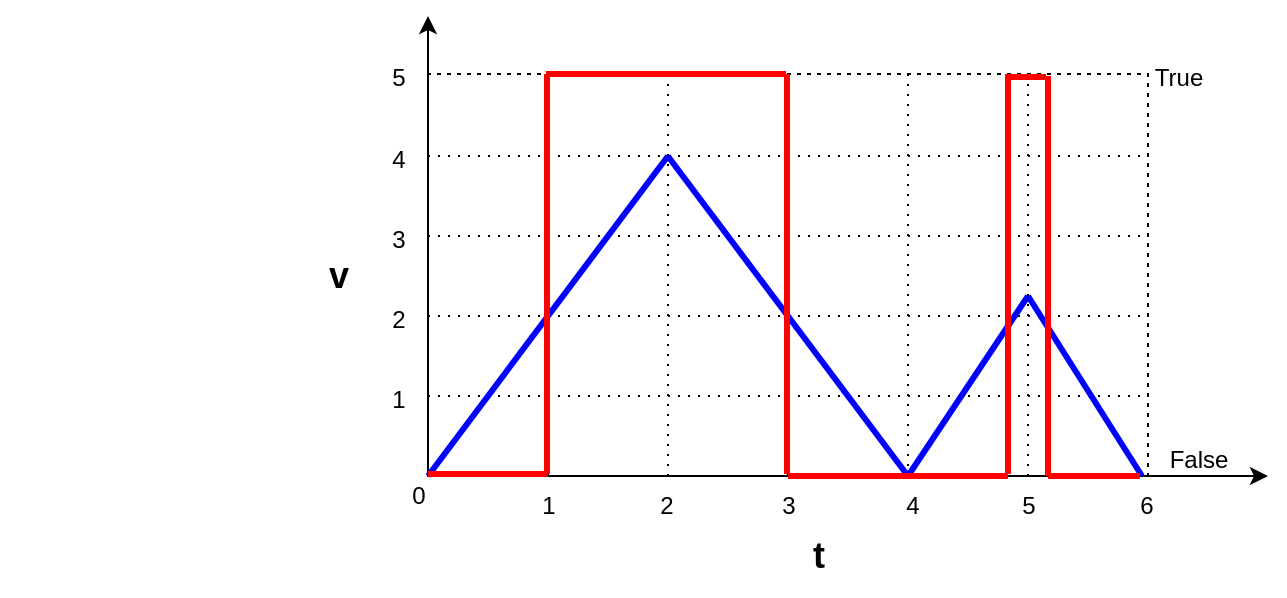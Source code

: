 <mxfile version="20.2.2" type="github"><diagram id="5J3XODai471zgQg1dDaN" name="Page-1"><mxGraphModel dx="966" dy="577" grid="1" gridSize="10" guides="1" tooltips="1" connect="1" arrows="1" fold="1" page="1" pageScale="1" pageWidth="850" pageHeight="1100" math="0" shadow="0"><root><mxCell id="0"/><mxCell id="1" parent="0"/><mxCell id="potQ0Wpa1QAsWJ4baWUA-1" value="" style="shape=table;startSize=0;container=1;collapsible=0;childLayout=tableLayout;dashed=1;dashPattern=1 4;" parent="1" vertex="1"><mxGeometry x="240" y="199" width="360" height="201" as="geometry"/></mxCell><mxCell id="potQ0Wpa1QAsWJ4baWUA-2" value="" style="shape=tableRow;horizontal=0;startSize=0;swimlaneHead=0;swimlaneBody=0;top=0;left=0;bottom=0;right=0;collapsible=0;dropTarget=0;fillColor=none;points=[[0,0.5],[1,0.5]];portConstraint=eastwest;" parent="potQ0Wpa1QAsWJ4baWUA-1" vertex="1"><mxGeometry width="360" height="41" as="geometry"/></mxCell><mxCell id="potQ0Wpa1QAsWJ4baWUA-3" value="" style="shape=partialRectangle;html=1;whiteSpace=wrap;connectable=0;overflow=hidden;fillColor=none;top=0;left=0;bottom=0;right=0;pointerEvents=1;" parent="potQ0Wpa1QAsWJ4baWUA-2" vertex="1"><mxGeometry width="60" height="41" as="geometry"><mxRectangle width="60" height="41" as="alternateBounds"/></mxGeometry></mxCell><mxCell id="potQ0Wpa1QAsWJ4baWUA-4" value="" style="shape=partialRectangle;html=1;whiteSpace=wrap;connectable=0;overflow=hidden;fillColor=none;top=0;left=0;bottom=0;right=0;pointerEvents=1;" parent="potQ0Wpa1QAsWJ4baWUA-2" vertex="1"><mxGeometry x="60" width="60" height="41" as="geometry"><mxRectangle width="60" height="41" as="alternateBounds"/></mxGeometry></mxCell><mxCell id="potQ0Wpa1QAsWJ4baWUA-5" value="" style="shape=partialRectangle;html=1;whiteSpace=wrap;connectable=0;overflow=hidden;fillColor=none;top=0;left=0;bottom=0;right=0;pointerEvents=1;" parent="potQ0Wpa1QAsWJ4baWUA-2" vertex="1"><mxGeometry x="120" width="60" height="41" as="geometry"><mxRectangle width="60" height="41" as="alternateBounds"/></mxGeometry></mxCell><mxCell id="potQ0Wpa1QAsWJ4baWUA-6" value="" style="shape=partialRectangle;html=1;whiteSpace=wrap;connectable=0;overflow=hidden;fillColor=none;top=0;left=0;bottom=0;right=0;pointerEvents=1;" parent="potQ0Wpa1QAsWJ4baWUA-2" vertex="1"><mxGeometry x="180" width="60" height="41" as="geometry"><mxRectangle width="60" height="41" as="alternateBounds"/></mxGeometry></mxCell><mxCell id="potQ0Wpa1QAsWJ4baWUA-7" value="" style="shape=partialRectangle;html=1;whiteSpace=wrap;connectable=0;overflow=hidden;fillColor=none;top=0;left=0;bottom=0;right=0;pointerEvents=1;" parent="potQ0Wpa1QAsWJ4baWUA-2" vertex="1"><mxGeometry x="240" width="60" height="41" as="geometry"><mxRectangle width="60" height="41" as="alternateBounds"/></mxGeometry></mxCell><mxCell id="potQ0Wpa1QAsWJ4baWUA-8" value="" style="shape=partialRectangle;html=1;whiteSpace=wrap;connectable=0;overflow=hidden;fillColor=none;top=0;left=0;bottom=0;right=0;pointerEvents=1;" parent="potQ0Wpa1QAsWJ4baWUA-2" vertex="1"><mxGeometry x="300" width="60" height="41" as="geometry"><mxRectangle width="60" height="41" as="alternateBounds"/></mxGeometry></mxCell><mxCell id="potQ0Wpa1QAsWJ4baWUA-9" value="" style="shape=tableRow;horizontal=0;startSize=0;swimlaneHead=0;swimlaneBody=0;top=0;left=0;bottom=0;right=0;collapsible=0;dropTarget=0;fillColor=none;points=[[0,0.5],[1,0.5]];portConstraint=eastwest;" parent="potQ0Wpa1QAsWJ4baWUA-1" vertex="1"><mxGeometry y="41" width="360" height="40" as="geometry"/></mxCell><mxCell id="potQ0Wpa1QAsWJ4baWUA-10" value="" style="shape=partialRectangle;html=1;whiteSpace=wrap;connectable=0;overflow=hidden;fillColor=none;top=0;left=0;bottom=0;right=0;pointerEvents=1;" parent="potQ0Wpa1QAsWJ4baWUA-9" vertex="1"><mxGeometry width="60" height="40" as="geometry"><mxRectangle width="60" height="40" as="alternateBounds"/></mxGeometry></mxCell><mxCell id="potQ0Wpa1QAsWJ4baWUA-11" value="" style="shape=partialRectangle;html=1;whiteSpace=wrap;connectable=0;overflow=hidden;fillColor=none;top=0;left=0;bottom=0;right=0;pointerEvents=1;" parent="potQ0Wpa1QAsWJ4baWUA-9" vertex="1"><mxGeometry x="60" width="60" height="40" as="geometry"><mxRectangle width="60" height="40" as="alternateBounds"/></mxGeometry></mxCell><mxCell id="potQ0Wpa1QAsWJ4baWUA-12" value="" style="shape=partialRectangle;html=1;whiteSpace=wrap;connectable=0;overflow=hidden;fillColor=none;top=0;left=0;bottom=0;right=0;pointerEvents=1;" parent="potQ0Wpa1QAsWJ4baWUA-9" vertex="1"><mxGeometry x="120" width="60" height="40" as="geometry"><mxRectangle width="60" height="40" as="alternateBounds"/></mxGeometry></mxCell><mxCell id="potQ0Wpa1QAsWJ4baWUA-13" value="" style="shape=partialRectangle;html=1;whiteSpace=wrap;connectable=0;overflow=hidden;fillColor=none;top=0;left=0;bottom=0;right=0;pointerEvents=1;" parent="potQ0Wpa1QAsWJ4baWUA-9" vertex="1"><mxGeometry x="180" width="60" height="40" as="geometry"><mxRectangle width="60" height="40" as="alternateBounds"/></mxGeometry></mxCell><mxCell id="potQ0Wpa1QAsWJ4baWUA-14" value="" style="shape=partialRectangle;html=1;whiteSpace=wrap;connectable=0;overflow=hidden;fillColor=none;top=0;left=0;bottom=0;right=0;pointerEvents=1;" parent="potQ0Wpa1QAsWJ4baWUA-9" vertex="1"><mxGeometry x="240" width="60" height="40" as="geometry"><mxRectangle width="60" height="40" as="alternateBounds"/></mxGeometry></mxCell><mxCell id="potQ0Wpa1QAsWJ4baWUA-15" value="" style="shape=partialRectangle;html=1;whiteSpace=wrap;connectable=0;overflow=hidden;fillColor=none;top=0;left=0;bottom=0;right=0;pointerEvents=1;" parent="potQ0Wpa1QAsWJ4baWUA-9" vertex="1"><mxGeometry x="300" width="60" height="40" as="geometry"><mxRectangle width="60" height="40" as="alternateBounds"/></mxGeometry></mxCell><mxCell id="potQ0Wpa1QAsWJ4baWUA-16" value="" style="shape=tableRow;horizontal=0;startSize=0;swimlaneHead=0;swimlaneBody=0;top=0;left=0;bottom=0;right=0;collapsible=0;dropTarget=0;fillColor=none;points=[[0,0.5],[1,0.5]];portConstraint=eastwest;" parent="potQ0Wpa1QAsWJ4baWUA-1" vertex="1"><mxGeometry y="81" width="360" height="40" as="geometry"/></mxCell><mxCell id="potQ0Wpa1QAsWJ4baWUA-17" value="" style="shape=partialRectangle;html=1;whiteSpace=wrap;connectable=0;overflow=hidden;fillColor=none;top=0;left=0;bottom=0;right=0;pointerEvents=1;" parent="potQ0Wpa1QAsWJ4baWUA-16" vertex="1"><mxGeometry width="60" height="40" as="geometry"><mxRectangle width="60" height="40" as="alternateBounds"/></mxGeometry></mxCell><mxCell id="potQ0Wpa1QAsWJ4baWUA-18" value="" style="shape=partialRectangle;html=1;whiteSpace=wrap;connectable=0;overflow=hidden;fillColor=none;top=0;left=0;bottom=0;right=0;pointerEvents=1;" parent="potQ0Wpa1QAsWJ4baWUA-16" vertex="1"><mxGeometry x="60" width="60" height="40" as="geometry"><mxRectangle width="60" height="40" as="alternateBounds"/></mxGeometry></mxCell><mxCell id="potQ0Wpa1QAsWJ4baWUA-19" value="" style="shape=partialRectangle;html=1;whiteSpace=wrap;connectable=0;overflow=hidden;fillColor=none;top=0;left=0;bottom=0;right=0;pointerEvents=1;" parent="potQ0Wpa1QAsWJ4baWUA-16" vertex="1"><mxGeometry x="120" width="60" height="40" as="geometry"><mxRectangle width="60" height="40" as="alternateBounds"/></mxGeometry></mxCell><mxCell id="potQ0Wpa1QAsWJ4baWUA-20" value="" style="shape=partialRectangle;html=1;whiteSpace=wrap;connectable=0;overflow=hidden;fillColor=none;top=0;left=0;bottom=0;right=0;pointerEvents=1;" parent="potQ0Wpa1QAsWJ4baWUA-16" vertex="1"><mxGeometry x="180" width="60" height="40" as="geometry"><mxRectangle width="60" height="40" as="alternateBounds"/></mxGeometry></mxCell><mxCell id="potQ0Wpa1QAsWJ4baWUA-21" value="" style="shape=partialRectangle;html=1;whiteSpace=wrap;connectable=0;overflow=hidden;fillColor=none;top=0;left=0;bottom=0;right=0;pointerEvents=1;" parent="potQ0Wpa1QAsWJ4baWUA-16" vertex="1"><mxGeometry x="240" width="60" height="40" as="geometry"><mxRectangle width="60" height="40" as="alternateBounds"/></mxGeometry></mxCell><mxCell id="potQ0Wpa1QAsWJ4baWUA-22" value="" style="shape=partialRectangle;html=1;whiteSpace=wrap;connectable=0;overflow=hidden;fillColor=none;top=0;left=0;bottom=0;right=0;pointerEvents=1;" parent="potQ0Wpa1QAsWJ4baWUA-16" vertex="1"><mxGeometry x="300" width="60" height="40" as="geometry"><mxRectangle width="60" height="40" as="alternateBounds"/></mxGeometry></mxCell><mxCell id="potQ0Wpa1QAsWJ4baWUA-23" value="" style="shape=tableRow;horizontal=0;startSize=0;swimlaneHead=0;swimlaneBody=0;top=0;left=0;bottom=0;right=0;collapsible=0;dropTarget=0;fillColor=none;points=[[0,0.5],[1,0.5]];portConstraint=eastwest;" parent="potQ0Wpa1QAsWJ4baWUA-1" vertex="1"><mxGeometry y="121" width="360" height="40" as="geometry"/></mxCell><mxCell id="potQ0Wpa1QAsWJ4baWUA-24" value="" style="shape=partialRectangle;html=1;whiteSpace=wrap;connectable=0;overflow=hidden;fillColor=none;top=0;left=0;bottom=0;right=0;pointerEvents=1;" parent="potQ0Wpa1QAsWJ4baWUA-23" vertex="1"><mxGeometry width="60" height="40" as="geometry"><mxRectangle width="60" height="40" as="alternateBounds"/></mxGeometry></mxCell><mxCell id="potQ0Wpa1QAsWJ4baWUA-25" value="" style="shape=partialRectangle;html=1;whiteSpace=wrap;connectable=0;overflow=hidden;fillColor=none;top=0;left=0;bottom=0;right=0;pointerEvents=1;" parent="potQ0Wpa1QAsWJ4baWUA-23" vertex="1"><mxGeometry x="60" width="60" height="40" as="geometry"><mxRectangle width="60" height="40" as="alternateBounds"/></mxGeometry></mxCell><mxCell id="potQ0Wpa1QAsWJ4baWUA-26" value="" style="shape=partialRectangle;html=1;whiteSpace=wrap;connectable=0;overflow=hidden;fillColor=none;top=0;left=0;bottom=0;right=0;pointerEvents=1;" parent="potQ0Wpa1QAsWJ4baWUA-23" vertex="1"><mxGeometry x="120" width="60" height="40" as="geometry"><mxRectangle width="60" height="40" as="alternateBounds"/></mxGeometry></mxCell><mxCell id="potQ0Wpa1QAsWJ4baWUA-27" value="" style="shape=partialRectangle;html=1;whiteSpace=wrap;connectable=0;overflow=hidden;fillColor=none;top=0;left=0;bottom=0;right=0;pointerEvents=1;" parent="potQ0Wpa1QAsWJ4baWUA-23" vertex="1"><mxGeometry x="180" width="60" height="40" as="geometry"><mxRectangle width="60" height="40" as="alternateBounds"/></mxGeometry></mxCell><mxCell id="potQ0Wpa1QAsWJ4baWUA-28" value="" style="shape=partialRectangle;html=1;whiteSpace=wrap;connectable=0;overflow=hidden;fillColor=none;top=0;left=0;bottom=0;right=0;pointerEvents=1;" parent="potQ0Wpa1QAsWJ4baWUA-23" vertex="1"><mxGeometry x="240" width="60" height="40" as="geometry"><mxRectangle width="60" height="40" as="alternateBounds"/></mxGeometry></mxCell><mxCell id="potQ0Wpa1QAsWJ4baWUA-29" value="" style="shape=partialRectangle;html=1;whiteSpace=wrap;connectable=0;overflow=hidden;fillColor=none;top=0;left=0;bottom=0;right=0;pointerEvents=1;" parent="potQ0Wpa1QAsWJ4baWUA-23" vertex="1"><mxGeometry x="300" width="60" height="40" as="geometry"><mxRectangle width="60" height="40" as="alternateBounds"/></mxGeometry></mxCell><mxCell id="potQ0Wpa1QAsWJ4baWUA-30" value="" style="shape=tableRow;horizontal=0;startSize=0;swimlaneHead=0;swimlaneBody=0;top=0;left=0;bottom=0;right=0;collapsible=0;dropTarget=0;fillColor=none;points=[[0,0.5],[1,0.5]];portConstraint=eastwest;" parent="potQ0Wpa1QAsWJ4baWUA-1" vertex="1"><mxGeometry y="161" width="360" height="40" as="geometry"/></mxCell><mxCell id="potQ0Wpa1QAsWJ4baWUA-31" value="" style="shape=partialRectangle;html=1;whiteSpace=wrap;connectable=0;overflow=hidden;fillColor=none;top=0;left=0;bottom=0;right=0;pointerEvents=1;" parent="potQ0Wpa1QAsWJ4baWUA-30" vertex="1"><mxGeometry width="60" height="40" as="geometry"><mxRectangle width="60" height="40" as="alternateBounds"/></mxGeometry></mxCell><mxCell id="potQ0Wpa1QAsWJ4baWUA-32" value="" style="shape=partialRectangle;html=1;whiteSpace=wrap;connectable=0;overflow=hidden;fillColor=none;top=0;left=0;bottom=0;right=0;pointerEvents=1;" parent="potQ0Wpa1QAsWJ4baWUA-30" vertex="1"><mxGeometry x="60" width="60" height="40" as="geometry"><mxRectangle width="60" height="40" as="alternateBounds"/></mxGeometry></mxCell><mxCell id="potQ0Wpa1QAsWJ4baWUA-33" value="" style="shape=partialRectangle;html=1;whiteSpace=wrap;connectable=0;overflow=hidden;fillColor=none;top=0;left=0;bottom=0;right=0;pointerEvents=1;" parent="potQ0Wpa1QAsWJ4baWUA-30" vertex="1"><mxGeometry x="120" width="60" height="40" as="geometry"><mxRectangle width="60" height="40" as="alternateBounds"/></mxGeometry></mxCell><mxCell id="potQ0Wpa1QAsWJ4baWUA-34" value="" style="shape=partialRectangle;html=1;whiteSpace=wrap;connectable=0;overflow=hidden;fillColor=none;top=0;left=0;bottom=0;right=0;pointerEvents=1;" parent="potQ0Wpa1QAsWJ4baWUA-30" vertex="1"><mxGeometry x="180" width="60" height="40" as="geometry"><mxRectangle width="60" height="40" as="alternateBounds"/></mxGeometry></mxCell><mxCell id="potQ0Wpa1QAsWJ4baWUA-35" value="" style="shape=partialRectangle;html=1;whiteSpace=wrap;connectable=0;overflow=hidden;fillColor=none;top=0;left=0;bottom=0;right=0;pointerEvents=1;" parent="potQ0Wpa1QAsWJ4baWUA-30" vertex="1"><mxGeometry x="240" width="60" height="40" as="geometry"><mxRectangle width="60" height="40" as="alternateBounds"/></mxGeometry></mxCell><mxCell id="potQ0Wpa1QAsWJ4baWUA-36" value="" style="shape=partialRectangle;html=1;whiteSpace=wrap;connectable=0;overflow=hidden;fillColor=none;top=0;left=0;bottom=0;right=0;pointerEvents=1;" parent="potQ0Wpa1QAsWJ4baWUA-30" vertex="1"><mxGeometry x="300" width="60" height="40" as="geometry"><mxRectangle width="60" height="40" as="alternateBounds"/></mxGeometry></mxCell><mxCell id="potQ0Wpa1QAsWJ4baWUA-37" value="" style="endArrow=classic;html=1;rounded=0;" parent="1" edge="1"><mxGeometry width="50" height="50" relative="1" as="geometry"><mxPoint x="240" y="400" as="sourcePoint"/><mxPoint x="240" y="170" as="targetPoint"/></mxGeometry></mxCell><mxCell id="potQ0Wpa1QAsWJ4baWUA-38" value="" style="endArrow=classic;html=1;rounded=0;" parent="1" edge="1"><mxGeometry width="50" height="50" relative="1" as="geometry"><mxPoint x="250" y="400" as="sourcePoint"/><mxPoint x="660" y="400" as="targetPoint"/></mxGeometry></mxCell><mxCell id="potQ0Wpa1QAsWJ4baWUA-39" value="0" style="text;html=1;resizable=0;autosize=1;align=center;verticalAlign=middle;points=[];fillColor=none;strokeColor=none;rounded=0;" parent="1" vertex="1"><mxGeometry x="220" y="395" width="30" height="30" as="geometry"/></mxCell><mxCell id="potQ0Wpa1QAsWJ4baWUA-40" value="1" style="text;html=1;resizable=0;autosize=1;align=center;verticalAlign=middle;points=[];fillColor=none;strokeColor=none;rounded=0;" parent="1" vertex="1"><mxGeometry x="285" y="400" width="30" height="30" as="geometry"/></mxCell><mxCell id="potQ0Wpa1QAsWJ4baWUA-41" value="2" style="text;html=1;resizable=0;autosize=1;align=center;verticalAlign=middle;points=[];fillColor=none;strokeColor=none;rounded=0;" parent="1" vertex="1"><mxGeometry x="344" y="400" width="30" height="30" as="geometry"/></mxCell><mxCell id="potQ0Wpa1QAsWJ4baWUA-42" value="4" style="text;html=1;resizable=0;autosize=1;align=center;verticalAlign=middle;points=[];fillColor=none;strokeColor=none;rounded=0;" parent="1" vertex="1"><mxGeometry x="467" y="400" width="30" height="30" as="geometry"/></mxCell><mxCell id="potQ0Wpa1QAsWJ4baWUA-43" value="5" style="text;html=1;resizable=0;autosize=1;align=center;verticalAlign=middle;points=[];fillColor=none;strokeColor=none;rounded=0;" parent="1" vertex="1"><mxGeometry x="525" y="400" width="30" height="30" as="geometry"/></mxCell><mxCell id="potQ0Wpa1QAsWJ4baWUA-44" value="6" style="text;html=1;resizable=0;autosize=1;align=center;verticalAlign=middle;points=[];fillColor=none;strokeColor=none;rounded=0;" parent="1" vertex="1"><mxGeometry x="584" y="400" width="30" height="30" as="geometry"/></mxCell><mxCell id="potQ0Wpa1QAsWJ4baWUA-45" value="3" style="text;html=1;resizable=0;autosize=1;align=center;verticalAlign=middle;points=[];fillColor=none;strokeColor=none;rounded=0;" parent="1" vertex="1"><mxGeometry x="405" y="400" width="30" height="30" as="geometry"/></mxCell><mxCell id="potQ0Wpa1QAsWJ4baWUA-46" value="1" style="text;html=1;resizable=0;autosize=1;align=center;verticalAlign=middle;points=[];fillColor=none;strokeColor=none;rounded=0;" parent="1" vertex="1"><mxGeometry x="210" y="347" width="30" height="30" as="geometry"/></mxCell><mxCell id="potQ0Wpa1QAsWJ4baWUA-47" value="2" style="text;html=1;resizable=0;autosize=1;align=center;verticalAlign=middle;points=[];fillColor=none;strokeColor=none;rounded=0;" parent="1" vertex="1"><mxGeometry x="210" y="307" width="30" height="30" as="geometry"/></mxCell><mxCell id="potQ0Wpa1QAsWJ4baWUA-48" value="3" style="text;html=1;resizable=0;autosize=1;align=center;verticalAlign=middle;points=[];fillColor=none;strokeColor=none;rounded=0;" parent="1" vertex="1"><mxGeometry x="210" y="267" width="30" height="30" as="geometry"/></mxCell><mxCell id="potQ0Wpa1QAsWJ4baWUA-49" value="4" style="text;html=1;resizable=0;autosize=1;align=center;verticalAlign=middle;points=[];fillColor=none;strokeColor=none;rounded=0;" parent="1" vertex="1"><mxGeometry x="210" y="227" width="30" height="30" as="geometry"/></mxCell><mxCell id="potQ0Wpa1QAsWJ4baWUA-50" value="5" style="text;html=1;resizable=0;autosize=1;align=center;verticalAlign=middle;points=[];fillColor=none;strokeColor=none;rounded=0;" parent="1" vertex="1"><mxGeometry x="210" y="186" width="30" height="30" as="geometry"/></mxCell><mxCell id="potQ0Wpa1QAsWJ4baWUA-52" value="" style="endArrow=classic;html=1;rounded=0;strokeColor=none;fillColor=#FFFFFF;strokeWidth=3;" parent="1" edge="1"><mxGeometry width="50" height="50" relative="1" as="geometry"><mxPoint x="33" y="400" as="sourcePoint"/><mxPoint x="140" y="240" as="targetPoint"/></mxGeometry></mxCell><mxCell id="potQ0Wpa1QAsWJ4baWUA-55" value="" style="endArrow=none;html=1;rounded=0;strokeColor=#0000FF;strokeWidth=3;fillColor=#FFFFFF;" parent="1" edge="1"><mxGeometry width="50" height="50" relative="1" as="geometry"><mxPoint x="240" y="400" as="sourcePoint"/><mxPoint x="360" y="240" as="targetPoint"/></mxGeometry></mxCell><mxCell id="potQ0Wpa1QAsWJ4baWUA-56" value="" style="endArrow=none;html=1;rounded=0;strokeColor=#0000FF;strokeWidth=3;fillColor=#FFFFFF;" parent="1" edge="1"><mxGeometry width="50" height="50" relative="1" as="geometry"><mxPoint x="480" y="400" as="sourcePoint"/><mxPoint x="540" y="310" as="targetPoint"/></mxGeometry></mxCell><mxCell id="potQ0Wpa1QAsWJ4baWUA-57" value="" style="endArrow=none;html=1;rounded=0;strokeColor=#0000FF;strokeWidth=3;fillColor=#FFFFFF;exitX=0.333;exitY=0;exitDx=0;exitDy=0;exitPerimeter=0;" parent="1" source="potQ0Wpa1QAsWJ4baWUA-9" edge="1"><mxGeometry width="50" height="50" relative="1" as="geometry"><mxPoint x="344" y="585" as="sourcePoint"/><mxPoint x="480" y="400" as="targetPoint"/></mxGeometry></mxCell><mxCell id="potQ0Wpa1QAsWJ4baWUA-58" value="" style="endArrow=none;html=1;rounded=0;strokeColor=#0000FF;strokeWidth=3;fillColor=#FFFFFF;entryX=0.433;entryY=0;entryDx=0;entryDy=0;entryPerimeter=0;" parent="1" target="potQ0Wpa1QAsWJ4baWUA-44" edge="1"><mxGeometry width="50" height="50" relative="1" as="geometry"><mxPoint x="540" y="310" as="sourcePoint"/><mxPoint x="550" y="320" as="targetPoint"/></mxGeometry></mxCell><mxCell id="potQ0Wpa1QAsWJ4baWUA-76" value="" style="endArrow=none;html=1;rounded=0;strokeColor=#FF0000;strokeWidth=3;fillColor=#FFFFFF;" parent="1" edge="1"><mxGeometry width="50" height="50" relative="1" as="geometry"><mxPoint x="299.5" y="199" as="sourcePoint"/><mxPoint x="299.5" y="399" as="targetPoint"/></mxGeometry></mxCell><mxCell id="potQ0Wpa1QAsWJ4baWUA-77" value="" style="endArrow=none;html=1;rounded=0;strokeColor=#FF0000;strokeWidth=3;fillColor=#FFFFFF;" parent="1" edge="1"><mxGeometry width="50" height="50" relative="1" as="geometry"><mxPoint x="299" y="199" as="sourcePoint"/><mxPoint x="419" y="199" as="targetPoint"/></mxGeometry></mxCell><mxCell id="potQ0Wpa1QAsWJ4baWUA-78" value="" style="endArrow=none;html=1;rounded=0;strokeColor=#FF0000;strokeWidth=3;fillColor=#FFFFFF;" parent="1" edge="1"><mxGeometry width="50" height="50" relative="1" as="geometry"><mxPoint x="470" y="400" as="sourcePoint"/><mxPoint x="530" y="400" as="targetPoint"/></mxGeometry></mxCell><mxCell id="potQ0Wpa1QAsWJ4baWUA-79" value="" style="endArrow=none;html=1;rounded=0;strokeColor=#FF0000;strokeWidth=3;fillColor=#FFFFFF;" parent="1" edge="1"><mxGeometry width="50" height="50" relative="1" as="geometry"><mxPoint x="420" y="400" as="sourcePoint"/><mxPoint x="480" y="400" as="targetPoint"/></mxGeometry></mxCell><mxCell id="potQ0Wpa1QAsWJ4baWUA-80" value="" style="endArrow=none;html=1;rounded=0;strokeColor=#FF0000;strokeWidth=3;fillColor=#FFFFFF;" parent="1" edge="1"><mxGeometry width="50" height="50" relative="1" as="geometry"><mxPoint x="240" y="399" as="sourcePoint"/><mxPoint x="300" y="399" as="targetPoint"/></mxGeometry></mxCell><mxCell id="potQ0Wpa1QAsWJ4baWUA-81" value="" style="endArrow=none;html=1;rounded=0;strokeColor=#FF0000;strokeWidth=3;fillColor=#FFFFFF;" parent="1" edge="1"><mxGeometry width="50" height="50" relative="1" as="geometry"><mxPoint x="419.5" y="199" as="sourcePoint"/><mxPoint x="419.5" y="399" as="targetPoint"/></mxGeometry></mxCell><mxCell id="potQ0Wpa1QAsWJ4baWUA-82" value="" style="endArrow=none;html=1;rounded=0;strokeColor=#FF0000;strokeWidth=3;fillColor=#FFFFFF;" parent="1" edge="1"><mxGeometry width="50" height="50" relative="1" as="geometry"><mxPoint x="530" y="199" as="sourcePoint"/><mxPoint x="530" y="399" as="targetPoint"/></mxGeometry></mxCell><mxCell id="potQ0Wpa1QAsWJ4baWUA-83" value="" style="endArrow=none;html=1;rounded=0;strokeColor=#FF0000;strokeWidth=3;fillColor=#FFFFFF;" parent="1" edge="1"><mxGeometry width="50" height="50" relative="1" as="geometry"><mxPoint x="550" y="200" as="sourcePoint"/><mxPoint x="550" y="400" as="targetPoint"/></mxGeometry></mxCell><mxCell id="potQ0Wpa1QAsWJ4baWUA-86" value="" style="endArrow=none;html=1;rounded=0;strokeColor=#FF0000;strokeWidth=3;fillColor=#FFFFFF;" parent="1" edge="1"><mxGeometry width="50" height="50" relative="1" as="geometry"><mxPoint x="531" y="200.5" as="sourcePoint"/><mxPoint x="549" y="200.5" as="targetPoint"/></mxGeometry></mxCell><mxCell id="potQ0Wpa1QAsWJ4baWUA-87" value="" style="endArrow=none;html=1;rounded=0;strokeColor=#FF0000;strokeWidth=3;fillColor=#FFFFFF;" parent="1" edge="1"><mxGeometry width="50" height="50" relative="1" as="geometry"><mxPoint x="550" y="400" as="sourcePoint"/><mxPoint x="596" y="400" as="targetPoint"/></mxGeometry></mxCell><mxCell id="potQ0Wpa1QAsWJ4baWUA-88" value="&lt;b&gt;&lt;font style=&quot;font-size: 18px;&quot;&gt;v&lt;/font&gt;&lt;/b&gt;" style="text;html=1;resizable=0;autosize=1;align=center;verticalAlign=middle;points=[];fillColor=none;strokeColor=none;rounded=0;dashed=1;dashPattern=1 4;" parent="1" vertex="1"><mxGeometry x="180" y="279.5" width="30" height="40" as="geometry"/></mxCell><mxCell id="potQ0Wpa1QAsWJ4baWUA-90" value="&lt;font style=&quot;font-size: 18px;&quot;&gt;&lt;b&gt;t&lt;/b&gt;&lt;/font&gt;" style="text;html=1;resizable=0;autosize=1;align=center;verticalAlign=middle;points=[];fillColor=none;strokeColor=none;rounded=0;dashed=1;dashPattern=1 4;" parent="1" vertex="1"><mxGeometry x="420" y="420" width="30" height="40" as="geometry"/></mxCell><mxCell id="SHgFMJs62VANgEIFZHja-1" value="True" style="text;html=1;resizable=0;autosize=1;align=center;verticalAlign=middle;points=[];fillColor=none;strokeColor=none;rounded=0;" vertex="1" parent="1"><mxGeometry x="590" y="186" width="50" height="30" as="geometry"/></mxCell><mxCell id="SHgFMJs62VANgEIFZHja-2" value="False" style="text;html=1;resizable=0;autosize=1;align=center;verticalAlign=middle;points=[];fillColor=none;strokeColor=none;rounded=0;" vertex="1" parent="1"><mxGeometry x="600" y="377" width="50" height="30" as="geometry"/></mxCell></root></mxGraphModel></diagram></mxfile>